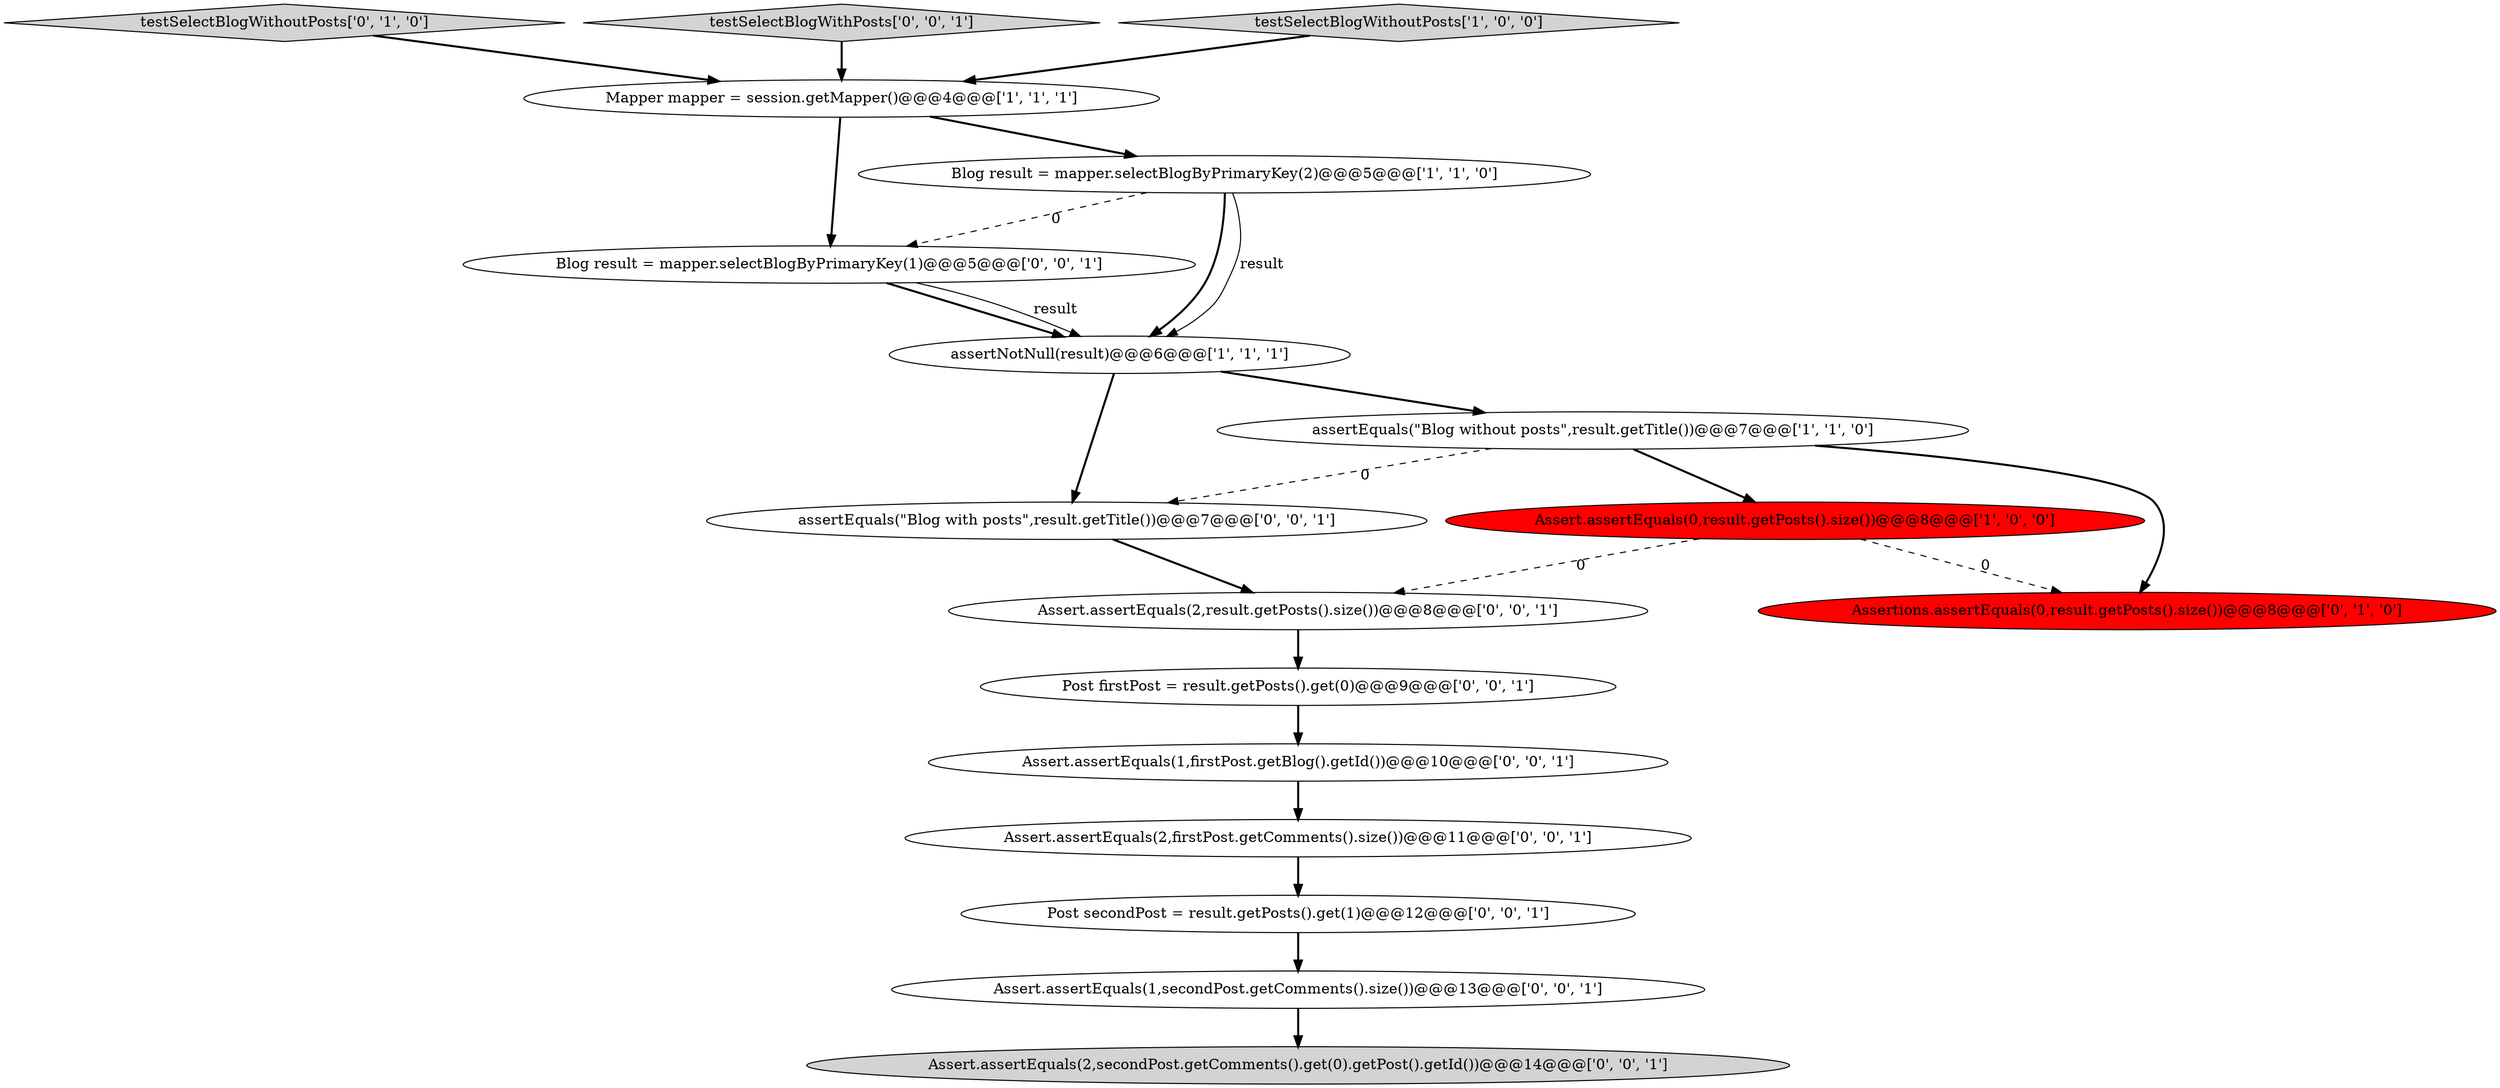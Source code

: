 digraph {
9 [style = filled, label = "Assert.assertEquals(2,firstPost.getComments().size())@@@11@@@['0', '0', '1']", fillcolor = white, shape = ellipse image = "AAA0AAABBB3BBB"];
7 [style = filled, label = "testSelectBlogWithoutPosts['0', '1', '0']", fillcolor = lightgray, shape = diamond image = "AAA0AAABBB2BBB"];
6 [style = filled, label = "Assertions.assertEquals(0,result.getPosts().size())@@@8@@@['0', '1', '0']", fillcolor = red, shape = ellipse image = "AAA1AAABBB2BBB"];
14 [style = filled, label = "Post firstPost = result.getPosts().get(0)@@@9@@@['0', '0', '1']", fillcolor = white, shape = ellipse image = "AAA0AAABBB3BBB"];
10 [style = filled, label = "Post secondPost = result.getPosts().get(1)@@@12@@@['0', '0', '1']", fillcolor = white, shape = ellipse image = "AAA0AAABBB3BBB"];
16 [style = filled, label = "Blog result = mapper.selectBlogByPrimaryKey(1)@@@5@@@['0', '0', '1']", fillcolor = white, shape = ellipse image = "AAA0AAABBB3BBB"];
1 [style = filled, label = "Mapper mapper = session.getMapper()@@@4@@@['1', '1', '1']", fillcolor = white, shape = ellipse image = "AAA0AAABBB1BBB"];
13 [style = filled, label = "assertEquals(\"Blog with posts\",result.getTitle())@@@7@@@['0', '0', '1']", fillcolor = white, shape = ellipse image = "AAA0AAABBB3BBB"];
15 [style = filled, label = "Assert.assertEquals(2,result.getPosts().size())@@@8@@@['0', '0', '1']", fillcolor = white, shape = ellipse image = "AAA0AAABBB3BBB"];
3 [style = filled, label = "assertNotNull(result)@@@6@@@['1', '1', '1']", fillcolor = white, shape = ellipse image = "AAA0AAABBB1BBB"];
0 [style = filled, label = "Assert.assertEquals(0,result.getPosts().size())@@@8@@@['1', '0', '0']", fillcolor = red, shape = ellipse image = "AAA1AAABBB1BBB"];
8 [style = filled, label = "Assert.assertEquals(1,secondPost.getComments().size())@@@13@@@['0', '0', '1']", fillcolor = white, shape = ellipse image = "AAA0AAABBB3BBB"];
11 [style = filled, label = "testSelectBlogWithPosts['0', '0', '1']", fillcolor = lightgray, shape = diamond image = "AAA0AAABBB3BBB"];
12 [style = filled, label = "Assert.assertEquals(1,firstPost.getBlog().getId())@@@10@@@['0', '0', '1']", fillcolor = white, shape = ellipse image = "AAA0AAABBB3BBB"];
2 [style = filled, label = "Blog result = mapper.selectBlogByPrimaryKey(2)@@@5@@@['1', '1', '0']", fillcolor = white, shape = ellipse image = "AAA0AAABBB1BBB"];
5 [style = filled, label = "assertEquals(\"Blog without posts\",result.getTitle())@@@7@@@['1', '1', '0']", fillcolor = white, shape = ellipse image = "AAA0AAABBB1BBB"];
17 [style = filled, label = "Assert.assertEquals(2,secondPost.getComments().get(0).getPost().getId())@@@14@@@['0', '0', '1']", fillcolor = lightgray, shape = ellipse image = "AAA0AAABBB3BBB"];
4 [style = filled, label = "testSelectBlogWithoutPosts['1', '0', '0']", fillcolor = lightgray, shape = diamond image = "AAA0AAABBB1BBB"];
5->13 [style = dashed, label="0"];
16->3 [style = bold, label=""];
7->1 [style = bold, label=""];
15->14 [style = bold, label=""];
11->1 [style = bold, label=""];
2->3 [style = bold, label=""];
0->6 [style = dashed, label="0"];
0->15 [style = dashed, label="0"];
9->10 [style = bold, label=""];
12->9 [style = bold, label=""];
8->17 [style = bold, label=""];
3->5 [style = bold, label=""];
5->6 [style = bold, label=""];
10->8 [style = bold, label=""];
5->0 [style = bold, label=""];
1->16 [style = bold, label=""];
2->16 [style = dashed, label="0"];
14->12 [style = bold, label=""];
3->13 [style = bold, label=""];
4->1 [style = bold, label=""];
1->2 [style = bold, label=""];
13->15 [style = bold, label=""];
2->3 [style = solid, label="result"];
16->3 [style = solid, label="result"];
}
